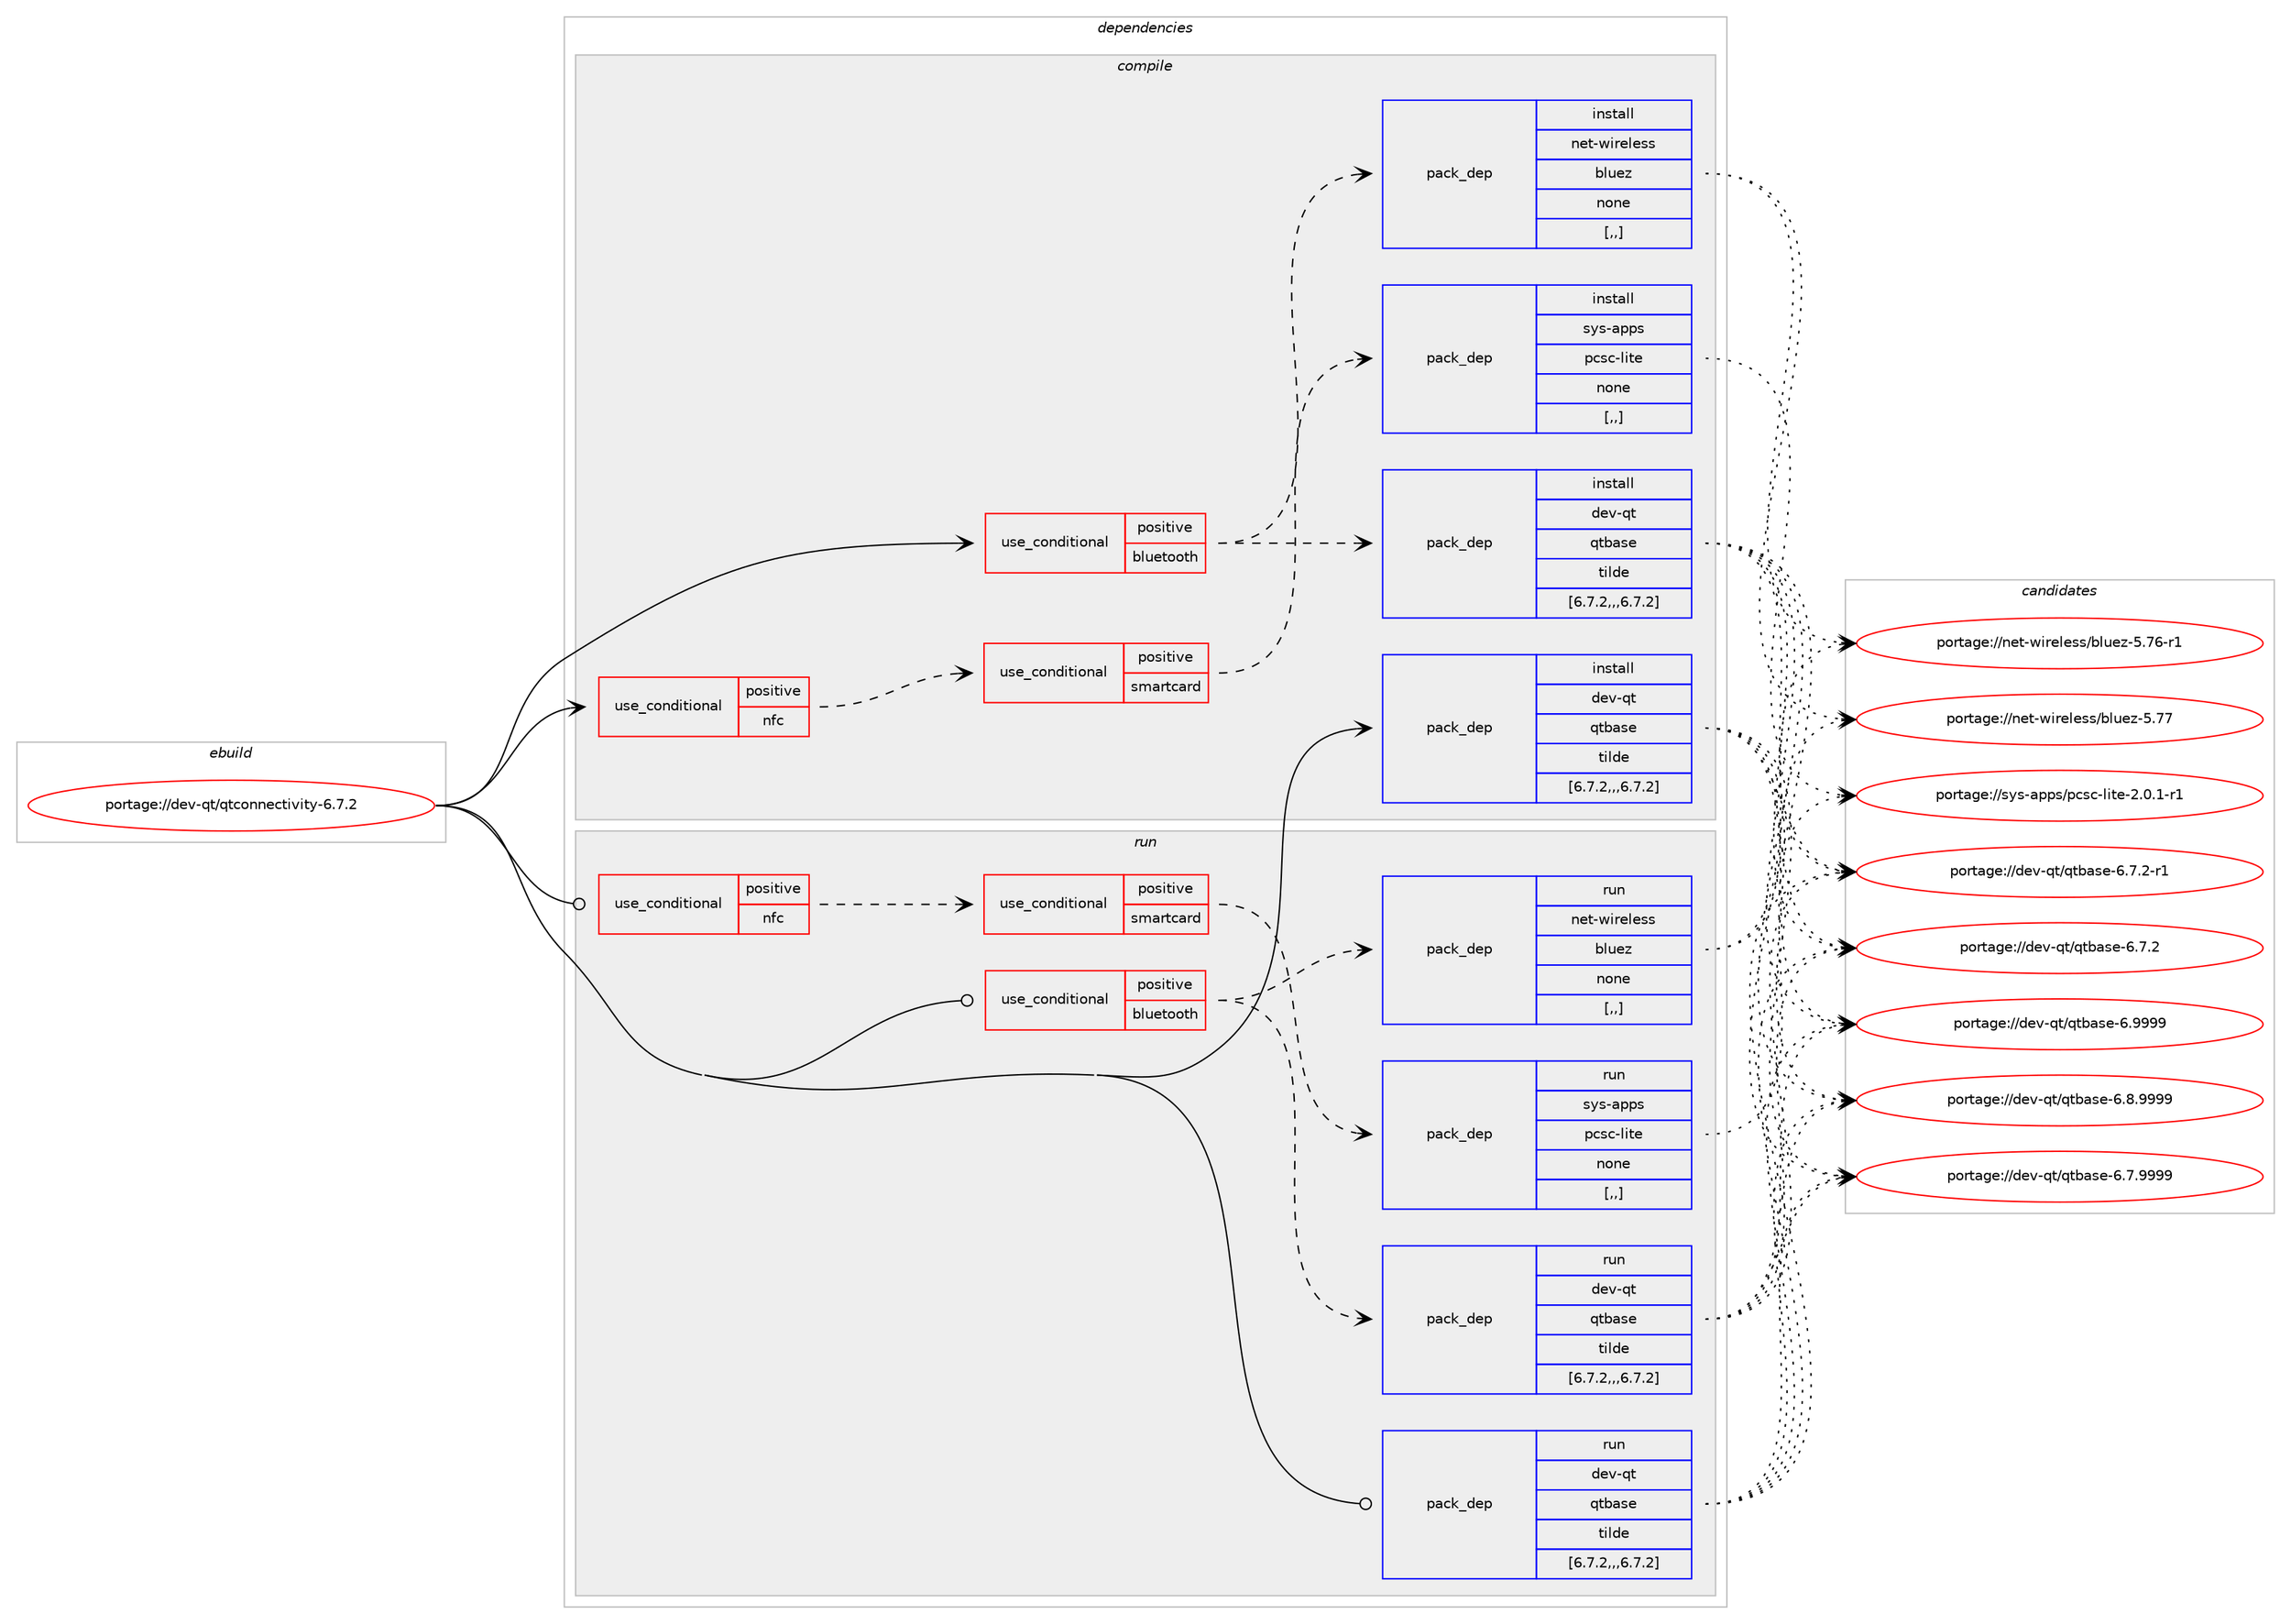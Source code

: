 digraph prolog {

# *************
# Graph options
# *************

newrank=true;
concentrate=true;
compound=true;
graph [rankdir=LR,fontname=Helvetica,fontsize=10,ranksep=1.5];#, ranksep=2.5, nodesep=0.2];
edge  [arrowhead=vee];
node  [fontname=Helvetica,fontsize=10];

# **********
# The ebuild
# **********

subgraph cluster_leftcol {
color=gray;
label=<<i>ebuild</i>>;
id [label="portage://dev-qt/qtconnectivity-6.7.2", color=red, width=4, href="../dev-qt/qtconnectivity-6.7.2.svg"];
}

# ****************
# The dependencies
# ****************

subgraph cluster_midcol {
color=gray;
label=<<i>dependencies</i>>;
subgraph cluster_compile {
fillcolor="#eeeeee";
style=filled;
label=<<i>compile</i>>;
subgraph cond41905 {
dependency169173 [label=<<TABLE BORDER="0" CELLBORDER="1" CELLSPACING="0" CELLPADDING="4"><TR><TD ROWSPAN="3" CELLPADDING="10">use_conditional</TD></TR><TR><TD>positive</TD></TR><TR><TD>bluetooth</TD></TR></TABLE>>, shape=none, color=red];
subgraph pack125995 {
dependency169174 [label=<<TABLE BORDER="0" CELLBORDER="1" CELLSPACING="0" CELLPADDING="4" WIDTH="220"><TR><TD ROWSPAN="6" CELLPADDING="30">pack_dep</TD></TR><TR><TD WIDTH="110">install</TD></TR><TR><TD>dev-qt</TD></TR><TR><TD>qtbase</TD></TR><TR><TD>tilde</TD></TR><TR><TD>[6.7.2,,,6.7.2]</TD></TR></TABLE>>, shape=none, color=blue];
}
dependency169173:e -> dependency169174:w [weight=20,style="dashed",arrowhead="vee"];
subgraph pack125996 {
dependency169175 [label=<<TABLE BORDER="0" CELLBORDER="1" CELLSPACING="0" CELLPADDING="4" WIDTH="220"><TR><TD ROWSPAN="6" CELLPADDING="30">pack_dep</TD></TR><TR><TD WIDTH="110">install</TD></TR><TR><TD>net-wireless</TD></TR><TR><TD>bluez</TD></TR><TR><TD>none</TD></TR><TR><TD>[,,]</TD></TR></TABLE>>, shape=none, color=blue];
}
dependency169173:e -> dependency169175:w [weight=20,style="dashed",arrowhead="vee"];
}
id:e -> dependency169173:w [weight=20,style="solid",arrowhead="vee"];
subgraph cond41906 {
dependency169176 [label=<<TABLE BORDER="0" CELLBORDER="1" CELLSPACING="0" CELLPADDING="4"><TR><TD ROWSPAN="3" CELLPADDING="10">use_conditional</TD></TR><TR><TD>positive</TD></TR><TR><TD>nfc</TD></TR></TABLE>>, shape=none, color=red];
subgraph cond41907 {
dependency169177 [label=<<TABLE BORDER="0" CELLBORDER="1" CELLSPACING="0" CELLPADDING="4"><TR><TD ROWSPAN="3" CELLPADDING="10">use_conditional</TD></TR><TR><TD>positive</TD></TR><TR><TD>smartcard</TD></TR></TABLE>>, shape=none, color=red];
subgraph pack125997 {
dependency169178 [label=<<TABLE BORDER="0" CELLBORDER="1" CELLSPACING="0" CELLPADDING="4" WIDTH="220"><TR><TD ROWSPAN="6" CELLPADDING="30">pack_dep</TD></TR><TR><TD WIDTH="110">install</TD></TR><TR><TD>sys-apps</TD></TR><TR><TD>pcsc-lite</TD></TR><TR><TD>none</TD></TR><TR><TD>[,,]</TD></TR></TABLE>>, shape=none, color=blue];
}
dependency169177:e -> dependency169178:w [weight=20,style="dashed",arrowhead="vee"];
}
dependency169176:e -> dependency169177:w [weight=20,style="dashed",arrowhead="vee"];
}
id:e -> dependency169176:w [weight=20,style="solid",arrowhead="vee"];
subgraph pack125998 {
dependency169179 [label=<<TABLE BORDER="0" CELLBORDER="1" CELLSPACING="0" CELLPADDING="4" WIDTH="220"><TR><TD ROWSPAN="6" CELLPADDING="30">pack_dep</TD></TR><TR><TD WIDTH="110">install</TD></TR><TR><TD>dev-qt</TD></TR><TR><TD>qtbase</TD></TR><TR><TD>tilde</TD></TR><TR><TD>[6.7.2,,,6.7.2]</TD></TR></TABLE>>, shape=none, color=blue];
}
id:e -> dependency169179:w [weight=20,style="solid",arrowhead="vee"];
}
subgraph cluster_compileandrun {
fillcolor="#eeeeee";
style=filled;
label=<<i>compile and run</i>>;
}
subgraph cluster_run {
fillcolor="#eeeeee";
style=filled;
label=<<i>run</i>>;
subgraph cond41908 {
dependency169180 [label=<<TABLE BORDER="0" CELLBORDER="1" CELLSPACING="0" CELLPADDING="4"><TR><TD ROWSPAN="3" CELLPADDING="10">use_conditional</TD></TR><TR><TD>positive</TD></TR><TR><TD>bluetooth</TD></TR></TABLE>>, shape=none, color=red];
subgraph pack125999 {
dependency169181 [label=<<TABLE BORDER="0" CELLBORDER="1" CELLSPACING="0" CELLPADDING="4" WIDTH="220"><TR><TD ROWSPAN="6" CELLPADDING="30">pack_dep</TD></TR><TR><TD WIDTH="110">run</TD></TR><TR><TD>dev-qt</TD></TR><TR><TD>qtbase</TD></TR><TR><TD>tilde</TD></TR><TR><TD>[6.7.2,,,6.7.2]</TD></TR></TABLE>>, shape=none, color=blue];
}
dependency169180:e -> dependency169181:w [weight=20,style="dashed",arrowhead="vee"];
subgraph pack126000 {
dependency169182 [label=<<TABLE BORDER="0" CELLBORDER="1" CELLSPACING="0" CELLPADDING="4" WIDTH="220"><TR><TD ROWSPAN="6" CELLPADDING="30">pack_dep</TD></TR><TR><TD WIDTH="110">run</TD></TR><TR><TD>net-wireless</TD></TR><TR><TD>bluez</TD></TR><TR><TD>none</TD></TR><TR><TD>[,,]</TD></TR></TABLE>>, shape=none, color=blue];
}
dependency169180:e -> dependency169182:w [weight=20,style="dashed",arrowhead="vee"];
}
id:e -> dependency169180:w [weight=20,style="solid",arrowhead="odot"];
subgraph cond41909 {
dependency169183 [label=<<TABLE BORDER="0" CELLBORDER="1" CELLSPACING="0" CELLPADDING="4"><TR><TD ROWSPAN="3" CELLPADDING="10">use_conditional</TD></TR><TR><TD>positive</TD></TR><TR><TD>nfc</TD></TR></TABLE>>, shape=none, color=red];
subgraph cond41910 {
dependency169184 [label=<<TABLE BORDER="0" CELLBORDER="1" CELLSPACING="0" CELLPADDING="4"><TR><TD ROWSPAN="3" CELLPADDING="10">use_conditional</TD></TR><TR><TD>positive</TD></TR><TR><TD>smartcard</TD></TR></TABLE>>, shape=none, color=red];
subgraph pack126001 {
dependency169185 [label=<<TABLE BORDER="0" CELLBORDER="1" CELLSPACING="0" CELLPADDING="4" WIDTH="220"><TR><TD ROWSPAN="6" CELLPADDING="30">pack_dep</TD></TR><TR><TD WIDTH="110">run</TD></TR><TR><TD>sys-apps</TD></TR><TR><TD>pcsc-lite</TD></TR><TR><TD>none</TD></TR><TR><TD>[,,]</TD></TR></TABLE>>, shape=none, color=blue];
}
dependency169184:e -> dependency169185:w [weight=20,style="dashed",arrowhead="vee"];
}
dependency169183:e -> dependency169184:w [weight=20,style="dashed",arrowhead="vee"];
}
id:e -> dependency169183:w [weight=20,style="solid",arrowhead="odot"];
subgraph pack126002 {
dependency169186 [label=<<TABLE BORDER="0" CELLBORDER="1" CELLSPACING="0" CELLPADDING="4" WIDTH="220"><TR><TD ROWSPAN="6" CELLPADDING="30">pack_dep</TD></TR><TR><TD WIDTH="110">run</TD></TR><TR><TD>dev-qt</TD></TR><TR><TD>qtbase</TD></TR><TR><TD>tilde</TD></TR><TR><TD>[6.7.2,,,6.7.2]</TD></TR></TABLE>>, shape=none, color=blue];
}
id:e -> dependency169186:w [weight=20,style="solid",arrowhead="odot"];
}
}

# **************
# The candidates
# **************

subgraph cluster_choices {
rank=same;
color=gray;
label=<<i>candidates</i>>;

subgraph choice125995 {
color=black;
nodesep=1;
choice1001011184511311647113116989711510145544657575757 [label="portage://dev-qt/qtbase-6.9999", color=red, width=4,href="../dev-qt/qtbase-6.9999.svg"];
choice10010111845113116471131169897115101455446564657575757 [label="portage://dev-qt/qtbase-6.8.9999", color=red, width=4,href="../dev-qt/qtbase-6.8.9999.svg"];
choice10010111845113116471131169897115101455446554657575757 [label="portage://dev-qt/qtbase-6.7.9999", color=red, width=4,href="../dev-qt/qtbase-6.7.9999.svg"];
choice100101118451131164711311698971151014554465546504511449 [label="portage://dev-qt/qtbase-6.7.2-r1", color=red, width=4,href="../dev-qt/qtbase-6.7.2-r1.svg"];
choice10010111845113116471131169897115101455446554650 [label="portage://dev-qt/qtbase-6.7.2", color=red, width=4,href="../dev-qt/qtbase-6.7.2.svg"];
dependency169174:e -> choice1001011184511311647113116989711510145544657575757:w [style=dotted,weight="100"];
dependency169174:e -> choice10010111845113116471131169897115101455446564657575757:w [style=dotted,weight="100"];
dependency169174:e -> choice10010111845113116471131169897115101455446554657575757:w [style=dotted,weight="100"];
dependency169174:e -> choice100101118451131164711311698971151014554465546504511449:w [style=dotted,weight="100"];
dependency169174:e -> choice10010111845113116471131169897115101455446554650:w [style=dotted,weight="100"];
}
subgraph choice125996 {
color=black;
nodesep=1;
choice1101011164511910511410110810111511547981081171011224553465555 [label="portage://net-wireless/bluez-5.77", color=red, width=4,href="../net-wireless/bluez-5.77.svg"];
choice11010111645119105114101108101115115479810811710112245534655544511449 [label="portage://net-wireless/bluez-5.76-r1", color=red, width=4,href="../net-wireless/bluez-5.76-r1.svg"];
dependency169175:e -> choice1101011164511910511410110810111511547981081171011224553465555:w [style=dotted,weight="100"];
dependency169175:e -> choice11010111645119105114101108101115115479810811710112245534655544511449:w [style=dotted,weight="100"];
}
subgraph choice125997 {
color=black;
nodesep=1;
choice1151211154597112112115471129911599451081051161014550464846494511449 [label="portage://sys-apps/pcsc-lite-2.0.1-r1", color=red, width=4,href="../sys-apps/pcsc-lite-2.0.1-r1.svg"];
dependency169178:e -> choice1151211154597112112115471129911599451081051161014550464846494511449:w [style=dotted,weight="100"];
}
subgraph choice125998 {
color=black;
nodesep=1;
choice1001011184511311647113116989711510145544657575757 [label="portage://dev-qt/qtbase-6.9999", color=red, width=4,href="../dev-qt/qtbase-6.9999.svg"];
choice10010111845113116471131169897115101455446564657575757 [label="portage://dev-qt/qtbase-6.8.9999", color=red, width=4,href="../dev-qt/qtbase-6.8.9999.svg"];
choice10010111845113116471131169897115101455446554657575757 [label="portage://dev-qt/qtbase-6.7.9999", color=red, width=4,href="../dev-qt/qtbase-6.7.9999.svg"];
choice100101118451131164711311698971151014554465546504511449 [label="portage://dev-qt/qtbase-6.7.2-r1", color=red, width=4,href="../dev-qt/qtbase-6.7.2-r1.svg"];
choice10010111845113116471131169897115101455446554650 [label="portage://dev-qt/qtbase-6.7.2", color=red, width=4,href="../dev-qt/qtbase-6.7.2.svg"];
dependency169179:e -> choice1001011184511311647113116989711510145544657575757:w [style=dotted,weight="100"];
dependency169179:e -> choice10010111845113116471131169897115101455446564657575757:w [style=dotted,weight="100"];
dependency169179:e -> choice10010111845113116471131169897115101455446554657575757:w [style=dotted,weight="100"];
dependency169179:e -> choice100101118451131164711311698971151014554465546504511449:w [style=dotted,weight="100"];
dependency169179:e -> choice10010111845113116471131169897115101455446554650:w [style=dotted,weight="100"];
}
subgraph choice125999 {
color=black;
nodesep=1;
choice1001011184511311647113116989711510145544657575757 [label="portage://dev-qt/qtbase-6.9999", color=red, width=4,href="../dev-qt/qtbase-6.9999.svg"];
choice10010111845113116471131169897115101455446564657575757 [label="portage://dev-qt/qtbase-6.8.9999", color=red, width=4,href="../dev-qt/qtbase-6.8.9999.svg"];
choice10010111845113116471131169897115101455446554657575757 [label="portage://dev-qt/qtbase-6.7.9999", color=red, width=4,href="../dev-qt/qtbase-6.7.9999.svg"];
choice100101118451131164711311698971151014554465546504511449 [label="portage://dev-qt/qtbase-6.7.2-r1", color=red, width=4,href="../dev-qt/qtbase-6.7.2-r1.svg"];
choice10010111845113116471131169897115101455446554650 [label="portage://dev-qt/qtbase-6.7.2", color=red, width=4,href="../dev-qt/qtbase-6.7.2.svg"];
dependency169181:e -> choice1001011184511311647113116989711510145544657575757:w [style=dotted,weight="100"];
dependency169181:e -> choice10010111845113116471131169897115101455446564657575757:w [style=dotted,weight="100"];
dependency169181:e -> choice10010111845113116471131169897115101455446554657575757:w [style=dotted,weight="100"];
dependency169181:e -> choice100101118451131164711311698971151014554465546504511449:w [style=dotted,weight="100"];
dependency169181:e -> choice10010111845113116471131169897115101455446554650:w [style=dotted,weight="100"];
}
subgraph choice126000 {
color=black;
nodesep=1;
choice1101011164511910511410110810111511547981081171011224553465555 [label="portage://net-wireless/bluez-5.77", color=red, width=4,href="../net-wireless/bluez-5.77.svg"];
choice11010111645119105114101108101115115479810811710112245534655544511449 [label="portage://net-wireless/bluez-5.76-r1", color=red, width=4,href="../net-wireless/bluez-5.76-r1.svg"];
dependency169182:e -> choice1101011164511910511410110810111511547981081171011224553465555:w [style=dotted,weight="100"];
dependency169182:e -> choice11010111645119105114101108101115115479810811710112245534655544511449:w [style=dotted,weight="100"];
}
subgraph choice126001 {
color=black;
nodesep=1;
choice1151211154597112112115471129911599451081051161014550464846494511449 [label="portage://sys-apps/pcsc-lite-2.0.1-r1", color=red, width=4,href="../sys-apps/pcsc-lite-2.0.1-r1.svg"];
dependency169185:e -> choice1151211154597112112115471129911599451081051161014550464846494511449:w [style=dotted,weight="100"];
}
subgraph choice126002 {
color=black;
nodesep=1;
choice1001011184511311647113116989711510145544657575757 [label="portage://dev-qt/qtbase-6.9999", color=red, width=4,href="../dev-qt/qtbase-6.9999.svg"];
choice10010111845113116471131169897115101455446564657575757 [label="portage://dev-qt/qtbase-6.8.9999", color=red, width=4,href="../dev-qt/qtbase-6.8.9999.svg"];
choice10010111845113116471131169897115101455446554657575757 [label="portage://dev-qt/qtbase-6.7.9999", color=red, width=4,href="../dev-qt/qtbase-6.7.9999.svg"];
choice100101118451131164711311698971151014554465546504511449 [label="portage://dev-qt/qtbase-6.7.2-r1", color=red, width=4,href="../dev-qt/qtbase-6.7.2-r1.svg"];
choice10010111845113116471131169897115101455446554650 [label="portage://dev-qt/qtbase-6.7.2", color=red, width=4,href="../dev-qt/qtbase-6.7.2.svg"];
dependency169186:e -> choice1001011184511311647113116989711510145544657575757:w [style=dotted,weight="100"];
dependency169186:e -> choice10010111845113116471131169897115101455446564657575757:w [style=dotted,weight="100"];
dependency169186:e -> choice10010111845113116471131169897115101455446554657575757:w [style=dotted,weight="100"];
dependency169186:e -> choice100101118451131164711311698971151014554465546504511449:w [style=dotted,weight="100"];
dependency169186:e -> choice10010111845113116471131169897115101455446554650:w [style=dotted,weight="100"];
}
}

}

